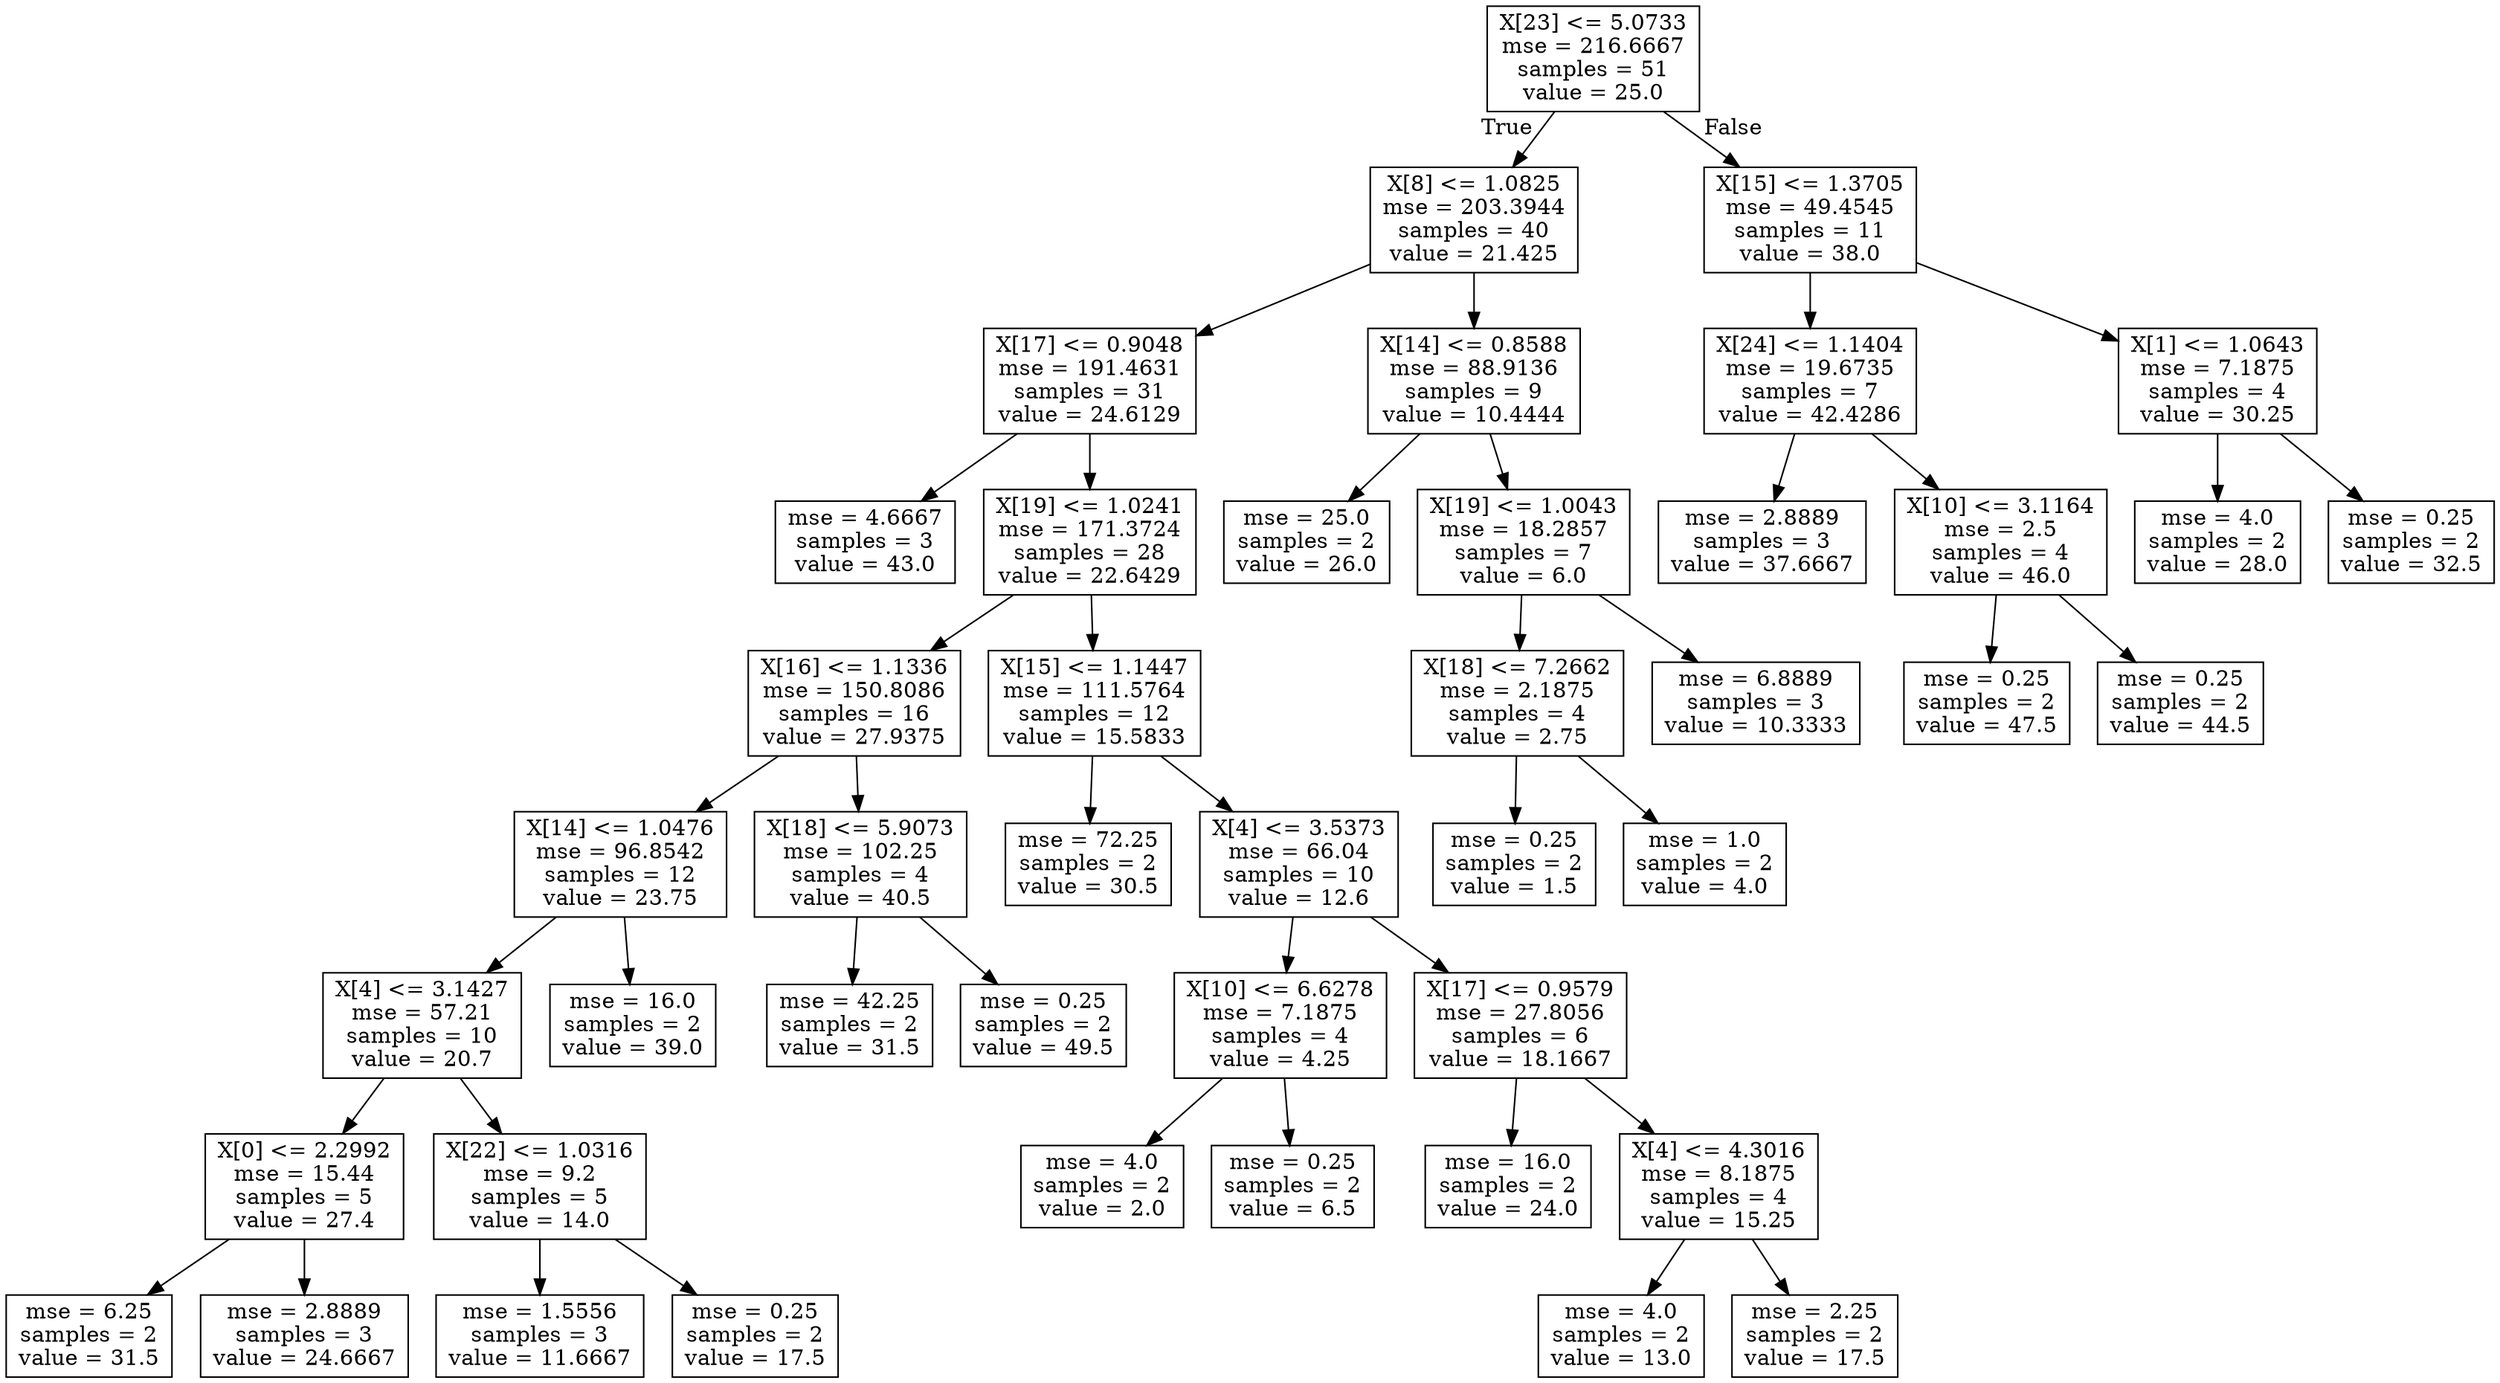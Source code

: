 digraph Tree {
node [shape=box] ;
0 [label="X[23] <= 5.0733\nmse = 216.6667\nsamples = 51\nvalue = 25.0"] ;
1 [label="X[8] <= 1.0825\nmse = 203.3944\nsamples = 40\nvalue = 21.425"] ;
0 -> 1 [labeldistance=2.5, labelangle=45, headlabel="True"] ;
2 [label="X[17] <= 0.9048\nmse = 191.4631\nsamples = 31\nvalue = 24.6129"] ;
1 -> 2 ;
3 [label="mse = 4.6667\nsamples = 3\nvalue = 43.0"] ;
2 -> 3 ;
4 [label="X[19] <= 1.0241\nmse = 171.3724\nsamples = 28\nvalue = 22.6429"] ;
2 -> 4 ;
5 [label="X[16] <= 1.1336\nmse = 150.8086\nsamples = 16\nvalue = 27.9375"] ;
4 -> 5 ;
6 [label="X[14] <= 1.0476\nmse = 96.8542\nsamples = 12\nvalue = 23.75"] ;
5 -> 6 ;
7 [label="X[4] <= 3.1427\nmse = 57.21\nsamples = 10\nvalue = 20.7"] ;
6 -> 7 ;
8 [label="X[0] <= 2.2992\nmse = 15.44\nsamples = 5\nvalue = 27.4"] ;
7 -> 8 ;
9 [label="mse = 6.25\nsamples = 2\nvalue = 31.5"] ;
8 -> 9 ;
10 [label="mse = 2.8889\nsamples = 3\nvalue = 24.6667"] ;
8 -> 10 ;
11 [label="X[22] <= 1.0316\nmse = 9.2\nsamples = 5\nvalue = 14.0"] ;
7 -> 11 ;
12 [label="mse = 1.5556\nsamples = 3\nvalue = 11.6667"] ;
11 -> 12 ;
13 [label="mse = 0.25\nsamples = 2\nvalue = 17.5"] ;
11 -> 13 ;
14 [label="mse = 16.0\nsamples = 2\nvalue = 39.0"] ;
6 -> 14 ;
15 [label="X[18] <= 5.9073\nmse = 102.25\nsamples = 4\nvalue = 40.5"] ;
5 -> 15 ;
16 [label="mse = 42.25\nsamples = 2\nvalue = 31.5"] ;
15 -> 16 ;
17 [label="mse = 0.25\nsamples = 2\nvalue = 49.5"] ;
15 -> 17 ;
18 [label="X[15] <= 1.1447\nmse = 111.5764\nsamples = 12\nvalue = 15.5833"] ;
4 -> 18 ;
19 [label="mse = 72.25\nsamples = 2\nvalue = 30.5"] ;
18 -> 19 ;
20 [label="X[4] <= 3.5373\nmse = 66.04\nsamples = 10\nvalue = 12.6"] ;
18 -> 20 ;
21 [label="X[10] <= 6.6278\nmse = 7.1875\nsamples = 4\nvalue = 4.25"] ;
20 -> 21 ;
22 [label="mse = 4.0\nsamples = 2\nvalue = 2.0"] ;
21 -> 22 ;
23 [label="mse = 0.25\nsamples = 2\nvalue = 6.5"] ;
21 -> 23 ;
24 [label="X[17] <= 0.9579\nmse = 27.8056\nsamples = 6\nvalue = 18.1667"] ;
20 -> 24 ;
25 [label="mse = 16.0\nsamples = 2\nvalue = 24.0"] ;
24 -> 25 ;
26 [label="X[4] <= 4.3016\nmse = 8.1875\nsamples = 4\nvalue = 15.25"] ;
24 -> 26 ;
27 [label="mse = 4.0\nsamples = 2\nvalue = 13.0"] ;
26 -> 27 ;
28 [label="mse = 2.25\nsamples = 2\nvalue = 17.5"] ;
26 -> 28 ;
29 [label="X[14] <= 0.8588\nmse = 88.9136\nsamples = 9\nvalue = 10.4444"] ;
1 -> 29 ;
30 [label="mse = 25.0\nsamples = 2\nvalue = 26.0"] ;
29 -> 30 ;
31 [label="X[19] <= 1.0043\nmse = 18.2857\nsamples = 7\nvalue = 6.0"] ;
29 -> 31 ;
32 [label="X[18] <= 7.2662\nmse = 2.1875\nsamples = 4\nvalue = 2.75"] ;
31 -> 32 ;
33 [label="mse = 0.25\nsamples = 2\nvalue = 1.5"] ;
32 -> 33 ;
34 [label="mse = 1.0\nsamples = 2\nvalue = 4.0"] ;
32 -> 34 ;
35 [label="mse = 6.8889\nsamples = 3\nvalue = 10.3333"] ;
31 -> 35 ;
36 [label="X[15] <= 1.3705\nmse = 49.4545\nsamples = 11\nvalue = 38.0"] ;
0 -> 36 [labeldistance=2.5, labelangle=-45, headlabel="False"] ;
37 [label="X[24] <= 1.1404\nmse = 19.6735\nsamples = 7\nvalue = 42.4286"] ;
36 -> 37 ;
38 [label="mse = 2.8889\nsamples = 3\nvalue = 37.6667"] ;
37 -> 38 ;
39 [label="X[10] <= 3.1164\nmse = 2.5\nsamples = 4\nvalue = 46.0"] ;
37 -> 39 ;
40 [label="mse = 0.25\nsamples = 2\nvalue = 47.5"] ;
39 -> 40 ;
41 [label="mse = 0.25\nsamples = 2\nvalue = 44.5"] ;
39 -> 41 ;
42 [label="X[1] <= 1.0643\nmse = 7.1875\nsamples = 4\nvalue = 30.25"] ;
36 -> 42 ;
43 [label="mse = 4.0\nsamples = 2\nvalue = 28.0"] ;
42 -> 43 ;
44 [label="mse = 0.25\nsamples = 2\nvalue = 32.5"] ;
42 -> 44 ;
}
